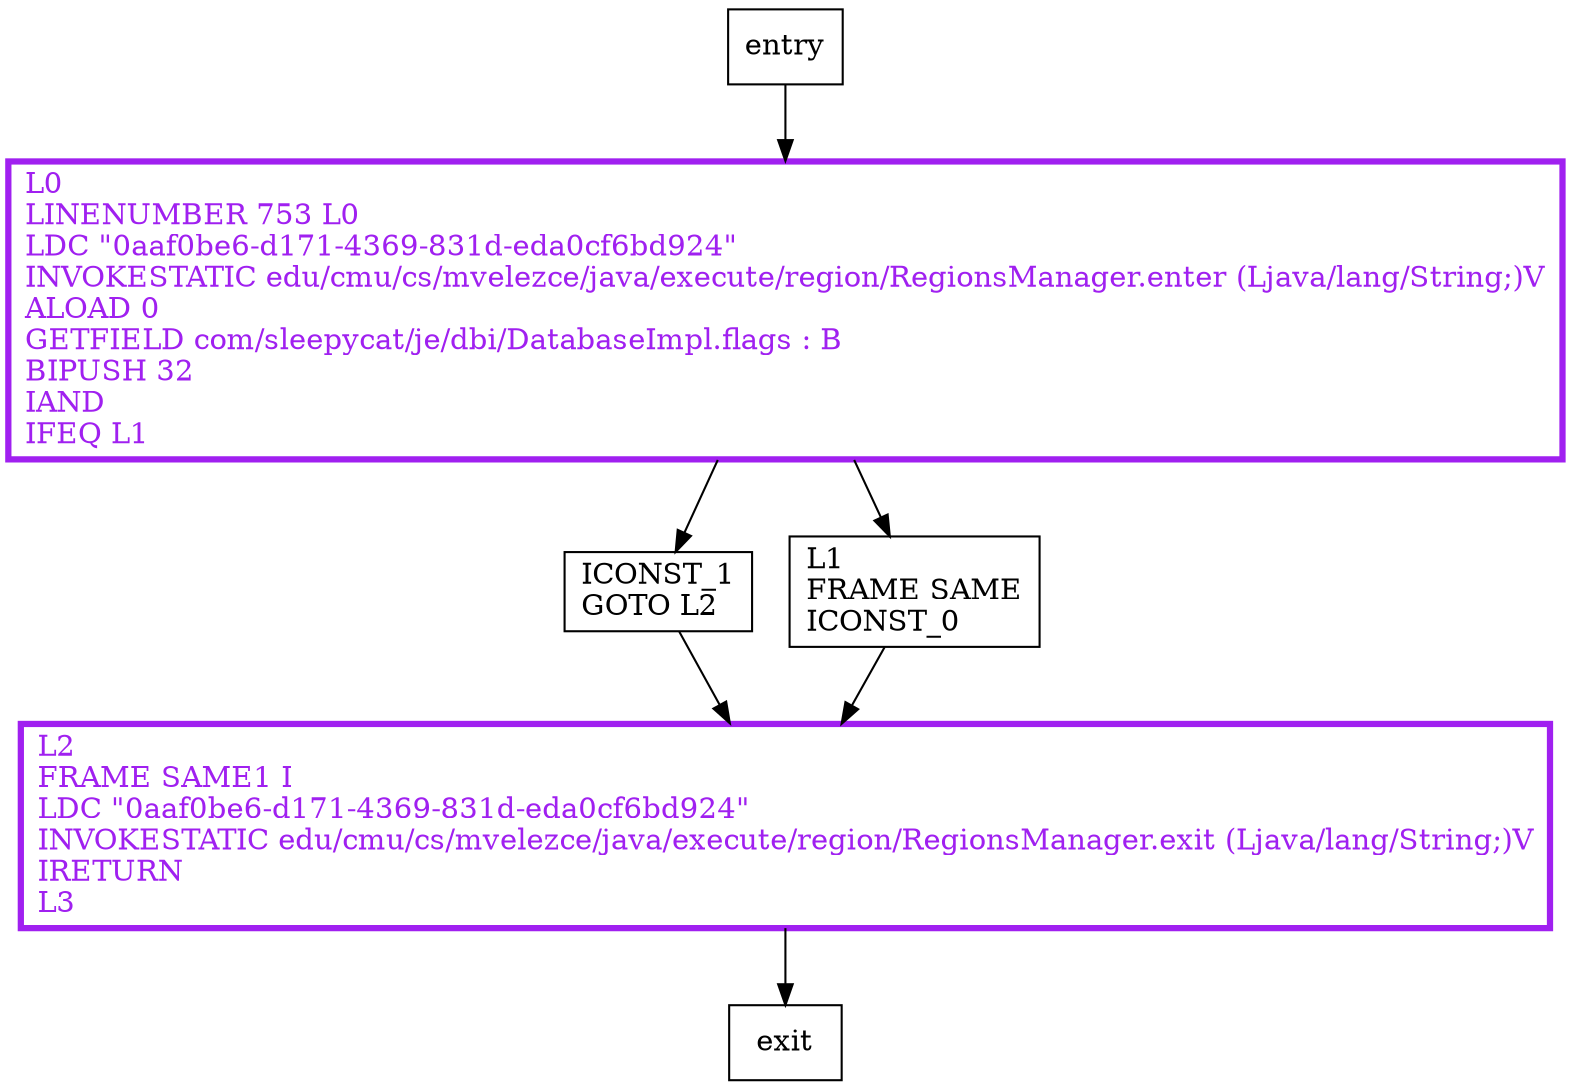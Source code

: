 digraph getUtilizationRepairDone {
node [shape=record];
1694260255 [label="L2\lFRAME SAME1 I\lLDC \"0aaf0be6-d171-4369-831d-eda0cf6bd924\"\lINVOKESTATIC edu/cmu/cs/mvelezce/java/execute/region/RegionsManager.exit (Ljava/lang/String;)V\lIRETURN\lL3\l"];
1013882258 [label="ICONST_1\lGOTO L2\l"];
1135084435 [label="L0\lLINENUMBER 753 L0\lLDC \"0aaf0be6-d171-4369-831d-eda0cf6bd924\"\lINVOKESTATIC edu/cmu/cs/mvelezce/java/execute/region/RegionsManager.enter (Ljava/lang/String;)V\lALOAD 0\lGETFIELD com/sleepycat/je/dbi/DatabaseImpl.flags : B\lBIPUSH 32\lIAND\lIFEQ L1\l"];
839603718 [label="L1\lFRAME SAME\lICONST_0\l"];
entry;
exit;
1694260255 -> exit
entry -> 1135084435
1013882258 -> 1694260255
1135084435 -> 1013882258
1135084435 -> 839603718
839603718 -> 1694260255
1694260255[fontcolor="purple", penwidth=3, color="purple"];
1135084435[fontcolor="purple", penwidth=3, color="purple"];
}
